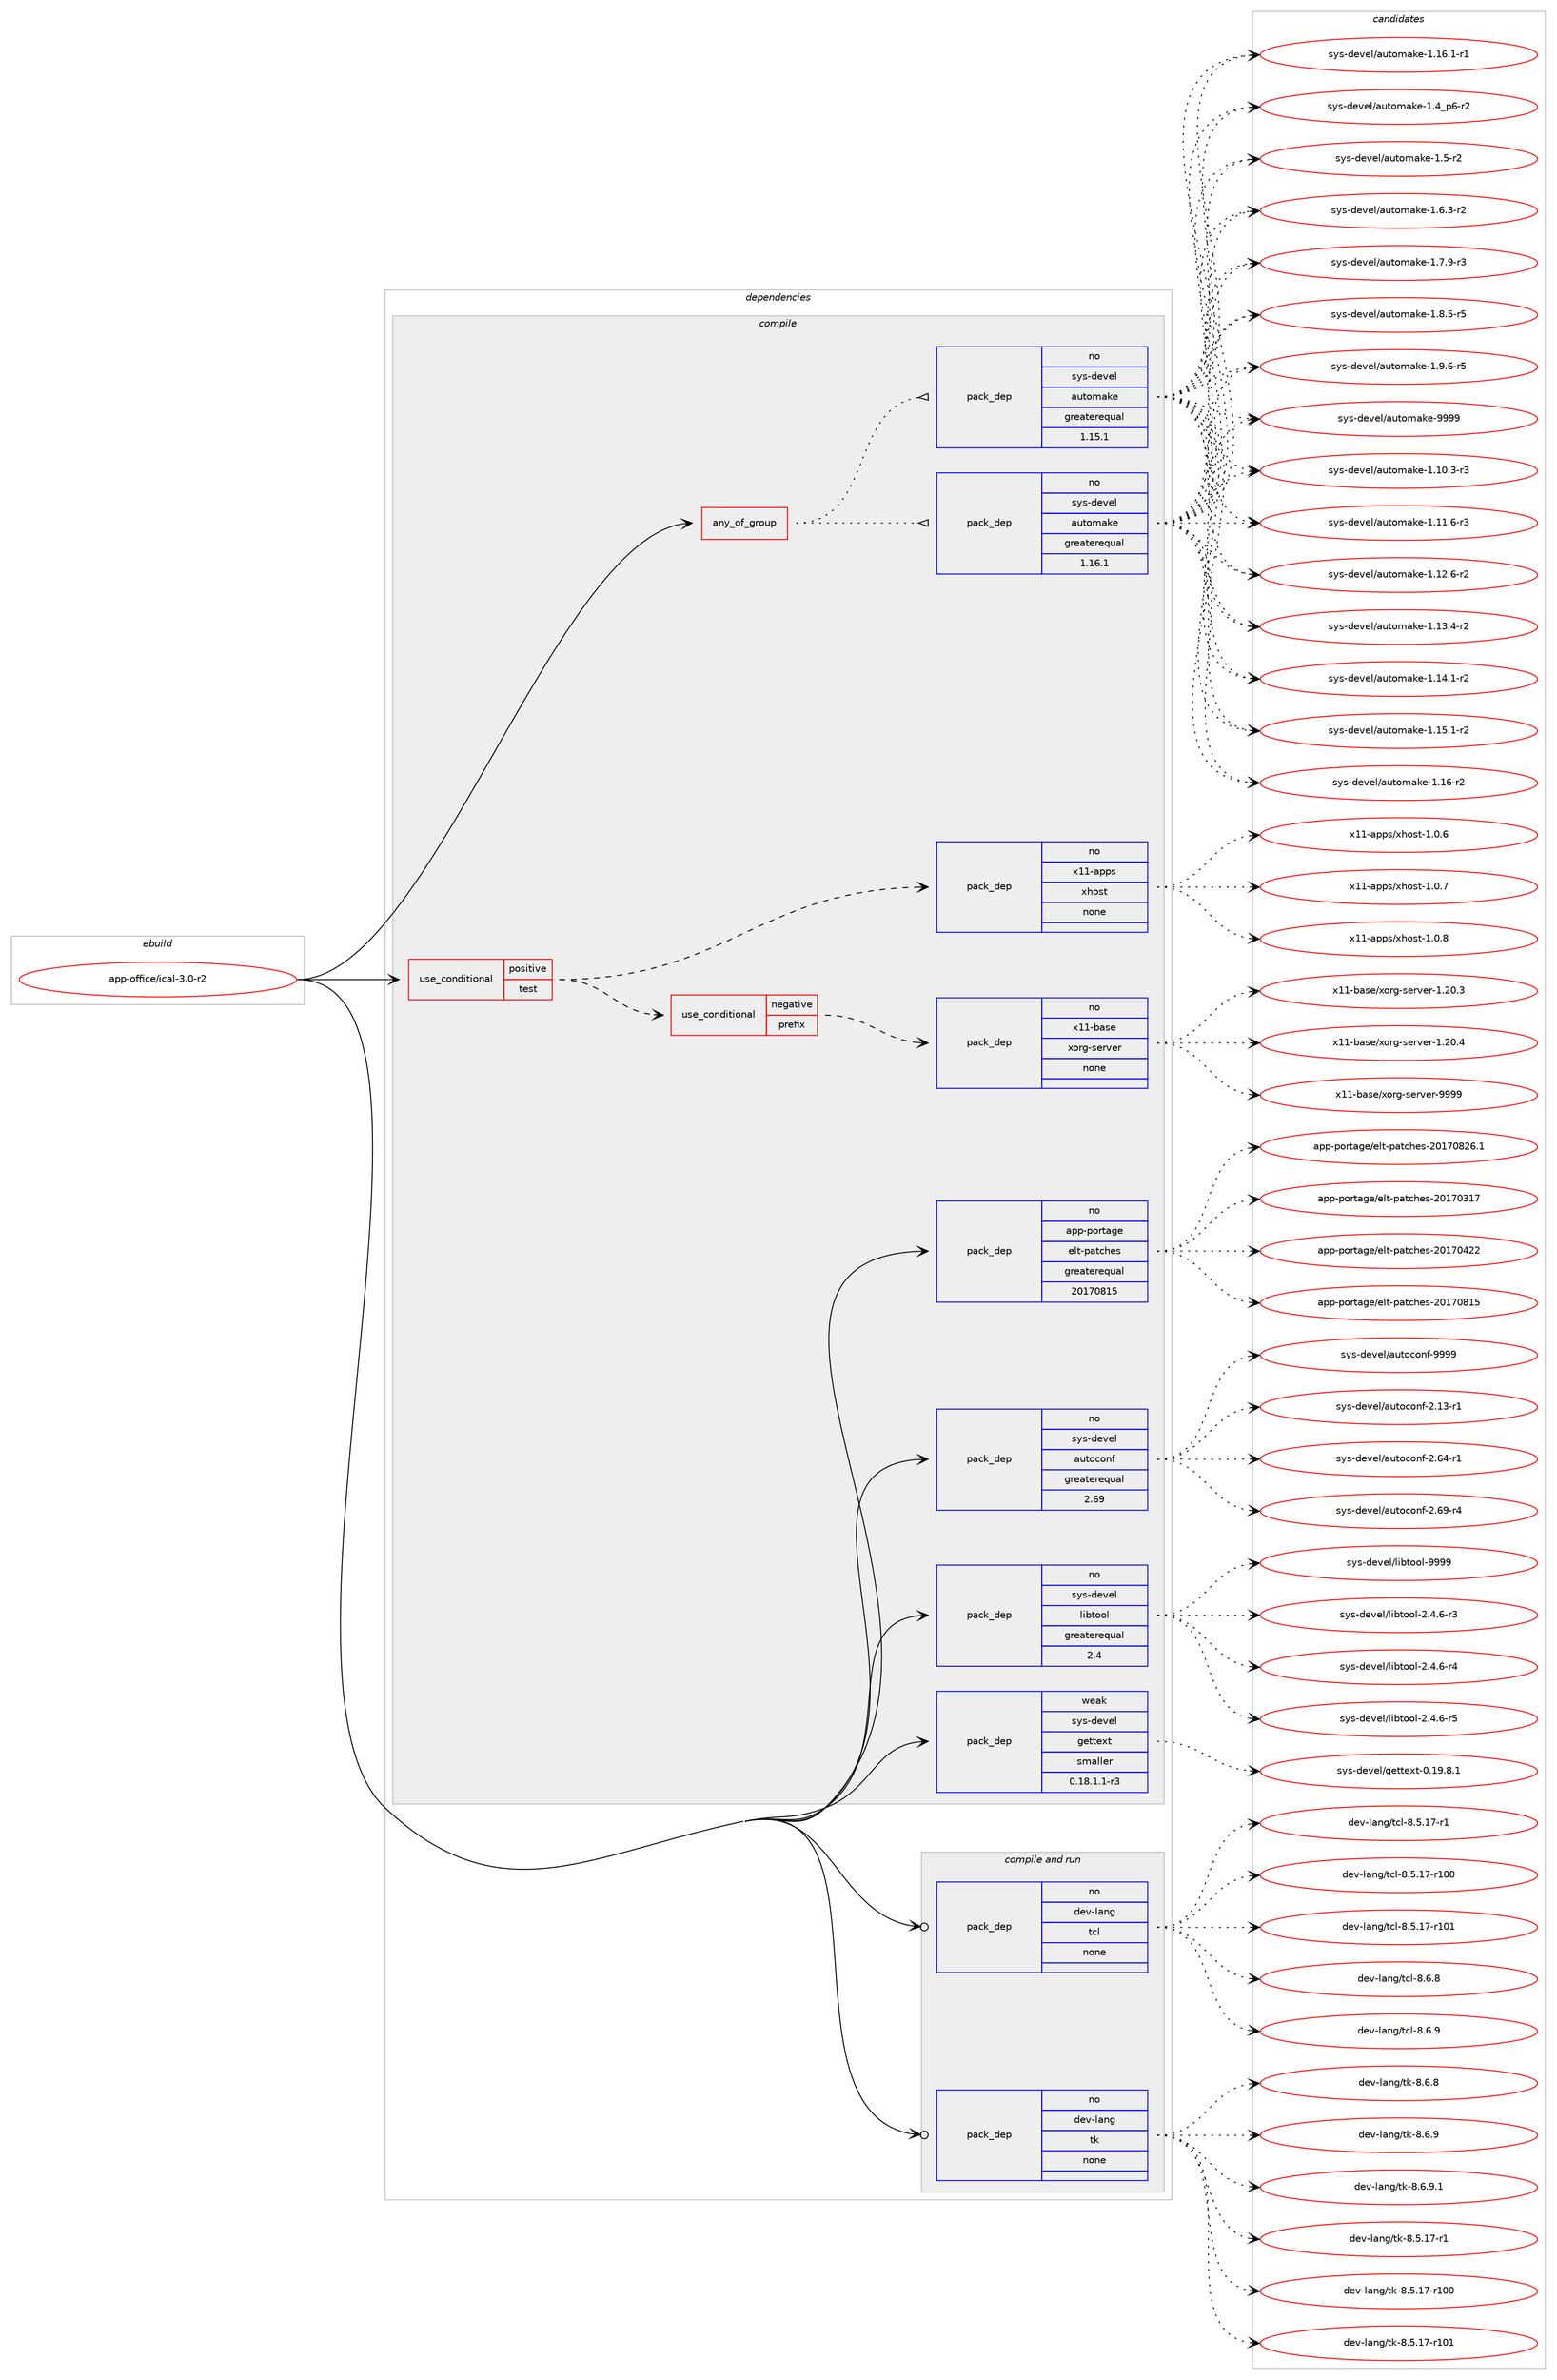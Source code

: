 digraph prolog {

# *************
# Graph options
# *************

newrank=true;
concentrate=true;
compound=true;
graph [rankdir=LR,fontname=Helvetica,fontsize=10,ranksep=1.5];#, ranksep=2.5, nodesep=0.2];
edge  [arrowhead=vee];
node  [fontname=Helvetica,fontsize=10];

# **********
# The ebuild
# **********

subgraph cluster_leftcol {
color=gray;
rank=same;
label=<<i>ebuild</i>>;
id [label="app-office/ical-3.0-r2", color=red, width=4, href="../app-office/ical-3.0-r2.svg"];
}

# ****************
# The dependencies
# ****************

subgraph cluster_midcol {
color=gray;
label=<<i>dependencies</i>>;
subgraph cluster_compile {
fillcolor="#eeeeee";
style=filled;
label=<<i>compile</i>>;
subgraph any19768 {
dependency1302994 [label=<<TABLE BORDER="0" CELLBORDER="1" CELLSPACING="0" CELLPADDING="4"><TR><TD CELLPADDING="10">any_of_group</TD></TR></TABLE>>, shape=none, color=red];subgraph pack928405 {
dependency1302995 [label=<<TABLE BORDER="0" CELLBORDER="1" CELLSPACING="0" CELLPADDING="4" WIDTH="220"><TR><TD ROWSPAN="6" CELLPADDING="30">pack_dep</TD></TR><TR><TD WIDTH="110">no</TD></TR><TR><TD>sys-devel</TD></TR><TR><TD>automake</TD></TR><TR><TD>greaterequal</TD></TR><TR><TD>1.16.1</TD></TR></TABLE>>, shape=none, color=blue];
}
dependency1302994:e -> dependency1302995:w [weight=20,style="dotted",arrowhead="oinv"];
subgraph pack928406 {
dependency1302996 [label=<<TABLE BORDER="0" CELLBORDER="1" CELLSPACING="0" CELLPADDING="4" WIDTH="220"><TR><TD ROWSPAN="6" CELLPADDING="30">pack_dep</TD></TR><TR><TD WIDTH="110">no</TD></TR><TR><TD>sys-devel</TD></TR><TR><TD>automake</TD></TR><TR><TD>greaterequal</TD></TR><TR><TD>1.15.1</TD></TR></TABLE>>, shape=none, color=blue];
}
dependency1302994:e -> dependency1302996:w [weight=20,style="dotted",arrowhead="oinv"];
}
id:e -> dependency1302994:w [weight=20,style="solid",arrowhead="vee"];
subgraph cond354279 {
dependency1302997 [label=<<TABLE BORDER="0" CELLBORDER="1" CELLSPACING="0" CELLPADDING="4"><TR><TD ROWSPAN="3" CELLPADDING="10">use_conditional</TD></TR><TR><TD>positive</TD></TR><TR><TD>test</TD></TR></TABLE>>, shape=none, color=red];
subgraph cond354280 {
dependency1302998 [label=<<TABLE BORDER="0" CELLBORDER="1" CELLSPACING="0" CELLPADDING="4"><TR><TD ROWSPAN="3" CELLPADDING="10">use_conditional</TD></TR><TR><TD>negative</TD></TR><TR><TD>prefix</TD></TR></TABLE>>, shape=none, color=red];
subgraph pack928407 {
dependency1302999 [label=<<TABLE BORDER="0" CELLBORDER="1" CELLSPACING="0" CELLPADDING="4" WIDTH="220"><TR><TD ROWSPAN="6" CELLPADDING="30">pack_dep</TD></TR><TR><TD WIDTH="110">no</TD></TR><TR><TD>x11-base</TD></TR><TR><TD>xorg-server</TD></TR><TR><TD>none</TD></TR><TR><TD></TD></TR></TABLE>>, shape=none, color=blue];
}
dependency1302998:e -> dependency1302999:w [weight=20,style="dashed",arrowhead="vee"];
}
dependency1302997:e -> dependency1302998:w [weight=20,style="dashed",arrowhead="vee"];
subgraph pack928408 {
dependency1303000 [label=<<TABLE BORDER="0" CELLBORDER="1" CELLSPACING="0" CELLPADDING="4" WIDTH="220"><TR><TD ROWSPAN="6" CELLPADDING="30">pack_dep</TD></TR><TR><TD WIDTH="110">no</TD></TR><TR><TD>x11-apps</TD></TR><TR><TD>xhost</TD></TR><TR><TD>none</TD></TR><TR><TD></TD></TR></TABLE>>, shape=none, color=blue];
}
dependency1302997:e -> dependency1303000:w [weight=20,style="dashed",arrowhead="vee"];
}
id:e -> dependency1302997:w [weight=20,style="solid",arrowhead="vee"];
subgraph pack928409 {
dependency1303001 [label=<<TABLE BORDER="0" CELLBORDER="1" CELLSPACING="0" CELLPADDING="4" WIDTH="220"><TR><TD ROWSPAN="6" CELLPADDING="30">pack_dep</TD></TR><TR><TD WIDTH="110">no</TD></TR><TR><TD>app-portage</TD></TR><TR><TD>elt-patches</TD></TR><TR><TD>greaterequal</TD></TR><TR><TD>20170815</TD></TR></TABLE>>, shape=none, color=blue];
}
id:e -> dependency1303001:w [weight=20,style="solid",arrowhead="vee"];
subgraph pack928410 {
dependency1303002 [label=<<TABLE BORDER="0" CELLBORDER="1" CELLSPACING="0" CELLPADDING="4" WIDTH="220"><TR><TD ROWSPAN="6" CELLPADDING="30">pack_dep</TD></TR><TR><TD WIDTH="110">no</TD></TR><TR><TD>sys-devel</TD></TR><TR><TD>autoconf</TD></TR><TR><TD>greaterequal</TD></TR><TR><TD>2.69</TD></TR></TABLE>>, shape=none, color=blue];
}
id:e -> dependency1303002:w [weight=20,style="solid",arrowhead="vee"];
subgraph pack928411 {
dependency1303003 [label=<<TABLE BORDER="0" CELLBORDER="1" CELLSPACING="0" CELLPADDING="4" WIDTH="220"><TR><TD ROWSPAN="6" CELLPADDING="30">pack_dep</TD></TR><TR><TD WIDTH="110">no</TD></TR><TR><TD>sys-devel</TD></TR><TR><TD>libtool</TD></TR><TR><TD>greaterequal</TD></TR><TR><TD>2.4</TD></TR></TABLE>>, shape=none, color=blue];
}
id:e -> dependency1303003:w [weight=20,style="solid",arrowhead="vee"];
subgraph pack928412 {
dependency1303004 [label=<<TABLE BORDER="0" CELLBORDER="1" CELLSPACING="0" CELLPADDING="4" WIDTH="220"><TR><TD ROWSPAN="6" CELLPADDING="30">pack_dep</TD></TR><TR><TD WIDTH="110">weak</TD></TR><TR><TD>sys-devel</TD></TR><TR><TD>gettext</TD></TR><TR><TD>smaller</TD></TR><TR><TD>0.18.1.1-r3</TD></TR></TABLE>>, shape=none, color=blue];
}
id:e -> dependency1303004:w [weight=20,style="solid",arrowhead="vee"];
}
subgraph cluster_compileandrun {
fillcolor="#eeeeee";
style=filled;
label=<<i>compile and run</i>>;
subgraph pack928413 {
dependency1303005 [label=<<TABLE BORDER="0" CELLBORDER="1" CELLSPACING="0" CELLPADDING="4" WIDTH="220"><TR><TD ROWSPAN="6" CELLPADDING="30">pack_dep</TD></TR><TR><TD WIDTH="110">no</TD></TR><TR><TD>dev-lang</TD></TR><TR><TD>tcl</TD></TR><TR><TD>none</TD></TR><TR><TD></TD></TR></TABLE>>, shape=none, color=blue];
}
id:e -> dependency1303005:w [weight=20,style="solid",arrowhead="odotvee"];
subgraph pack928414 {
dependency1303006 [label=<<TABLE BORDER="0" CELLBORDER="1" CELLSPACING="0" CELLPADDING="4" WIDTH="220"><TR><TD ROWSPAN="6" CELLPADDING="30">pack_dep</TD></TR><TR><TD WIDTH="110">no</TD></TR><TR><TD>dev-lang</TD></TR><TR><TD>tk</TD></TR><TR><TD>none</TD></TR><TR><TD></TD></TR></TABLE>>, shape=none, color=blue];
}
id:e -> dependency1303006:w [weight=20,style="solid",arrowhead="odotvee"];
}
subgraph cluster_run {
fillcolor="#eeeeee";
style=filled;
label=<<i>run</i>>;
}
}

# **************
# The candidates
# **************

subgraph cluster_choices {
rank=same;
color=gray;
label=<<i>candidates</i>>;

subgraph choice928405 {
color=black;
nodesep=1;
choice11512111545100101118101108479711711611110997107101454946494846514511451 [label="sys-devel/automake-1.10.3-r3", color=red, width=4,href="../sys-devel/automake-1.10.3-r3.svg"];
choice11512111545100101118101108479711711611110997107101454946494946544511451 [label="sys-devel/automake-1.11.6-r3", color=red, width=4,href="../sys-devel/automake-1.11.6-r3.svg"];
choice11512111545100101118101108479711711611110997107101454946495046544511450 [label="sys-devel/automake-1.12.6-r2", color=red, width=4,href="../sys-devel/automake-1.12.6-r2.svg"];
choice11512111545100101118101108479711711611110997107101454946495146524511450 [label="sys-devel/automake-1.13.4-r2", color=red, width=4,href="../sys-devel/automake-1.13.4-r2.svg"];
choice11512111545100101118101108479711711611110997107101454946495246494511450 [label="sys-devel/automake-1.14.1-r2", color=red, width=4,href="../sys-devel/automake-1.14.1-r2.svg"];
choice11512111545100101118101108479711711611110997107101454946495346494511450 [label="sys-devel/automake-1.15.1-r2", color=red, width=4,href="../sys-devel/automake-1.15.1-r2.svg"];
choice1151211154510010111810110847971171161111099710710145494649544511450 [label="sys-devel/automake-1.16-r2", color=red, width=4,href="../sys-devel/automake-1.16-r2.svg"];
choice11512111545100101118101108479711711611110997107101454946495446494511449 [label="sys-devel/automake-1.16.1-r1", color=red, width=4,href="../sys-devel/automake-1.16.1-r1.svg"];
choice115121115451001011181011084797117116111109971071014549465295112544511450 [label="sys-devel/automake-1.4_p6-r2", color=red, width=4,href="../sys-devel/automake-1.4_p6-r2.svg"];
choice11512111545100101118101108479711711611110997107101454946534511450 [label="sys-devel/automake-1.5-r2", color=red, width=4,href="../sys-devel/automake-1.5-r2.svg"];
choice115121115451001011181011084797117116111109971071014549465446514511450 [label="sys-devel/automake-1.6.3-r2", color=red, width=4,href="../sys-devel/automake-1.6.3-r2.svg"];
choice115121115451001011181011084797117116111109971071014549465546574511451 [label="sys-devel/automake-1.7.9-r3", color=red, width=4,href="../sys-devel/automake-1.7.9-r3.svg"];
choice115121115451001011181011084797117116111109971071014549465646534511453 [label="sys-devel/automake-1.8.5-r5", color=red, width=4,href="../sys-devel/automake-1.8.5-r5.svg"];
choice115121115451001011181011084797117116111109971071014549465746544511453 [label="sys-devel/automake-1.9.6-r5", color=red, width=4,href="../sys-devel/automake-1.9.6-r5.svg"];
choice115121115451001011181011084797117116111109971071014557575757 [label="sys-devel/automake-9999", color=red, width=4,href="../sys-devel/automake-9999.svg"];
dependency1302995:e -> choice11512111545100101118101108479711711611110997107101454946494846514511451:w [style=dotted,weight="100"];
dependency1302995:e -> choice11512111545100101118101108479711711611110997107101454946494946544511451:w [style=dotted,weight="100"];
dependency1302995:e -> choice11512111545100101118101108479711711611110997107101454946495046544511450:w [style=dotted,weight="100"];
dependency1302995:e -> choice11512111545100101118101108479711711611110997107101454946495146524511450:w [style=dotted,weight="100"];
dependency1302995:e -> choice11512111545100101118101108479711711611110997107101454946495246494511450:w [style=dotted,weight="100"];
dependency1302995:e -> choice11512111545100101118101108479711711611110997107101454946495346494511450:w [style=dotted,weight="100"];
dependency1302995:e -> choice1151211154510010111810110847971171161111099710710145494649544511450:w [style=dotted,weight="100"];
dependency1302995:e -> choice11512111545100101118101108479711711611110997107101454946495446494511449:w [style=dotted,weight="100"];
dependency1302995:e -> choice115121115451001011181011084797117116111109971071014549465295112544511450:w [style=dotted,weight="100"];
dependency1302995:e -> choice11512111545100101118101108479711711611110997107101454946534511450:w [style=dotted,weight="100"];
dependency1302995:e -> choice115121115451001011181011084797117116111109971071014549465446514511450:w [style=dotted,weight="100"];
dependency1302995:e -> choice115121115451001011181011084797117116111109971071014549465546574511451:w [style=dotted,weight="100"];
dependency1302995:e -> choice115121115451001011181011084797117116111109971071014549465646534511453:w [style=dotted,weight="100"];
dependency1302995:e -> choice115121115451001011181011084797117116111109971071014549465746544511453:w [style=dotted,weight="100"];
dependency1302995:e -> choice115121115451001011181011084797117116111109971071014557575757:w [style=dotted,weight="100"];
}
subgraph choice928406 {
color=black;
nodesep=1;
choice11512111545100101118101108479711711611110997107101454946494846514511451 [label="sys-devel/automake-1.10.3-r3", color=red, width=4,href="../sys-devel/automake-1.10.3-r3.svg"];
choice11512111545100101118101108479711711611110997107101454946494946544511451 [label="sys-devel/automake-1.11.6-r3", color=red, width=4,href="../sys-devel/automake-1.11.6-r3.svg"];
choice11512111545100101118101108479711711611110997107101454946495046544511450 [label="sys-devel/automake-1.12.6-r2", color=red, width=4,href="../sys-devel/automake-1.12.6-r2.svg"];
choice11512111545100101118101108479711711611110997107101454946495146524511450 [label="sys-devel/automake-1.13.4-r2", color=red, width=4,href="../sys-devel/automake-1.13.4-r2.svg"];
choice11512111545100101118101108479711711611110997107101454946495246494511450 [label="sys-devel/automake-1.14.1-r2", color=red, width=4,href="../sys-devel/automake-1.14.1-r2.svg"];
choice11512111545100101118101108479711711611110997107101454946495346494511450 [label="sys-devel/automake-1.15.1-r2", color=red, width=4,href="../sys-devel/automake-1.15.1-r2.svg"];
choice1151211154510010111810110847971171161111099710710145494649544511450 [label="sys-devel/automake-1.16-r2", color=red, width=4,href="../sys-devel/automake-1.16-r2.svg"];
choice11512111545100101118101108479711711611110997107101454946495446494511449 [label="sys-devel/automake-1.16.1-r1", color=red, width=4,href="../sys-devel/automake-1.16.1-r1.svg"];
choice115121115451001011181011084797117116111109971071014549465295112544511450 [label="sys-devel/automake-1.4_p6-r2", color=red, width=4,href="../sys-devel/automake-1.4_p6-r2.svg"];
choice11512111545100101118101108479711711611110997107101454946534511450 [label="sys-devel/automake-1.5-r2", color=red, width=4,href="../sys-devel/automake-1.5-r2.svg"];
choice115121115451001011181011084797117116111109971071014549465446514511450 [label="sys-devel/automake-1.6.3-r2", color=red, width=4,href="../sys-devel/automake-1.6.3-r2.svg"];
choice115121115451001011181011084797117116111109971071014549465546574511451 [label="sys-devel/automake-1.7.9-r3", color=red, width=4,href="../sys-devel/automake-1.7.9-r3.svg"];
choice115121115451001011181011084797117116111109971071014549465646534511453 [label="sys-devel/automake-1.8.5-r5", color=red, width=4,href="../sys-devel/automake-1.8.5-r5.svg"];
choice115121115451001011181011084797117116111109971071014549465746544511453 [label="sys-devel/automake-1.9.6-r5", color=red, width=4,href="../sys-devel/automake-1.9.6-r5.svg"];
choice115121115451001011181011084797117116111109971071014557575757 [label="sys-devel/automake-9999", color=red, width=4,href="../sys-devel/automake-9999.svg"];
dependency1302996:e -> choice11512111545100101118101108479711711611110997107101454946494846514511451:w [style=dotted,weight="100"];
dependency1302996:e -> choice11512111545100101118101108479711711611110997107101454946494946544511451:w [style=dotted,weight="100"];
dependency1302996:e -> choice11512111545100101118101108479711711611110997107101454946495046544511450:w [style=dotted,weight="100"];
dependency1302996:e -> choice11512111545100101118101108479711711611110997107101454946495146524511450:w [style=dotted,weight="100"];
dependency1302996:e -> choice11512111545100101118101108479711711611110997107101454946495246494511450:w [style=dotted,weight="100"];
dependency1302996:e -> choice11512111545100101118101108479711711611110997107101454946495346494511450:w [style=dotted,weight="100"];
dependency1302996:e -> choice1151211154510010111810110847971171161111099710710145494649544511450:w [style=dotted,weight="100"];
dependency1302996:e -> choice11512111545100101118101108479711711611110997107101454946495446494511449:w [style=dotted,weight="100"];
dependency1302996:e -> choice115121115451001011181011084797117116111109971071014549465295112544511450:w [style=dotted,weight="100"];
dependency1302996:e -> choice11512111545100101118101108479711711611110997107101454946534511450:w [style=dotted,weight="100"];
dependency1302996:e -> choice115121115451001011181011084797117116111109971071014549465446514511450:w [style=dotted,weight="100"];
dependency1302996:e -> choice115121115451001011181011084797117116111109971071014549465546574511451:w [style=dotted,weight="100"];
dependency1302996:e -> choice115121115451001011181011084797117116111109971071014549465646534511453:w [style=dotted,weight="100"];
dependency1302996:e -> choice115121115451001011181011084797117116111109971071014549465746544511453:w [style=dotted,weight="100"];
dependency1302996:e -> choice115121115451001011181011084797117116111109971071014557575757:w [style=dotted,weight="100"];
}
subgraph choice928407 {
color=black;
nodesep=1;
choice1204949459897115101471201111141034511510111411810111445494650484651 [label="x11-base/xorg-server-1.20.3", color=red, width=4,href="../x11-base/xorg-server-1.20.3.svg"];
choice1204949459897115101471201111141034511510111411810111445494650484652 [label="x11-base/xorg-server-1.20.4", color=red, width=4,href="../x11-base/xorg-server-1.20.4.svg"];
choice120494945989711510147120111114103451151011141181011144557575757 [label="x11-base/xorg-server-9999", color=red, width=4,href="../x11-base/xorg-server-9999.svg"];
dependency1302999:e -> choice1204949459897115101471201111141034511510111411810111445494650484651:w [style=dotted,weight="100"];
dependency1302999:e -> choice1204949459897115101471201111141034511510111411810111445494650484652:w [style=dotted,weight="100"];
dependency1302999:e -> choice120494945989711510147120111114103451151011141181011144557575757:w [style=dotted,weight="100"];
}
subgraph choice928408 {
color=black;
nodesep=1;
choice1204949459711211211547120104111115116454946484654 [label="x11-apps/xhost-1.0.6", color=red, width=4,href="../x11-apps/xhost-1.0.6.svg"];
choice1204949459711211211547120104111115116454946484655 [label="x11-apps/xhost-1.0.7", color=red, width=4,href="../x11-apps/xhost-1.0.7.svg"];
choice1204949459711211211547120104111115116454946484656 [label="x11-apps/xhost-1.0.8", color=red, width=4,href="../x11-apps/xhost-1.0.8.svg"];
dependency1303000:e -> choice1204949459711211211547120104111115116454946484654:w [style=dotted,weight="100"];
dependency1303000:e -> choice1204949459711211211547120104111115116454946484655:w [style=dotted,weight="100"];
dependency1303000:e -> choice1204949459711211211547120104111115116454946484656:w [style=dotted,weight="100"];
}
subgraph choice928409 {
color=black;
nodesep=1;
choice97112112451121111141169710310147101108116451129711699104101115455048495548514955 [label="app-portage/elt-patches-20170317", color=red, width=4,href="../app-portage/elt-patches-20170317.svg"];
choice97112112451121111141169710310147101108116451129711699104101115455048495548525050 [label="app-portage/elt-patches-20170422", color=red, width=4,href="../app-portage/elt-patches-20170422.svg"];
choice97112112451121111141169710310147101108116451129711699104101115455048495548564953 [label="app-portage/elt-patches-20170815", color=red, width=4,href="../app-portage/elt-patches-20170815.svg"];
choice971121124511211111411697103101471011081164511297116991041011154550484955485650544649 [label="app-portage/elt-patches-20170826.1", color=red, width=4,href="../app-portage/elt-patches-20170826.1.svg"];
dependency1303001:e -> choice97112112451121111141169710310147101108116451129711699104101115455048495548514955:w [style=dotted,weight="100"];
dependency1303001:e -> choice97112112451121111141169710310147101108116451129711699104101115455048495548525050:w [style=dotted,weight="100"];
dependency1303001:e -> choice97112112451121111141169710310147101108116451129711699104101115455048495548564953:w [style=dotted,weight="100"];
dependency1303001:e -> choice971121124511211111411697103101471011081164511297116991041011154550484955485650544649:w [style=dotted,weight="100"];
}
subgraph choice928410 {
color=black;
nodesep=1;
choice1151211154510010111810110847971171161119911111010245504649514511449 [label="sys-devel/autoconf-2.13-r1", color=red, width=4,href="../sys-devel/autoconf-2.13-r1.svg"];
choice1151211154510010111810110847971171161119911111010245504654524511449 [label="sys-devel/autoconf-2.64-r1", color=red, width=4,href="../sys-devel/autoconf-2.64-r1.svg"];
choice1151211154510010111810110847971171161119911111010245504654574511452 [label="sys-devel/autoconf-2.69-r4", color=red, width=4,href="../sys-devel/autoconf-2.69-r4.svg"];
choice115121115451001011181011084797117116111991111101024557575757 [label="sys-devel/autoconf-9999", color=red, width=4,href="../sys-devel/autoconf-9999.svg"];
dependency1303002:e -> choice1151211154510010111810110847971171161119911111010245504649514511449:w [style=dotted,weight="100"];
dependency1303002:e -> choice1151211154510010111810110847971171161119911111010245504654524511449:w [style=dotted,weight="100"];
dependency1303002:e -> choice1151211154510010111810110847971171161119911111010245504654574511452:w [style=dotted,weight="100"];
dependency1303002:e -> choice115121115451001011181011084797117116111991111101024557575757:w [style=dotted,weight="100"];
}
subgraph choice928411 {
color=black;
nodesep=1;
choice1151211154510010111810110847108105981161111111084550465246544511451 [label="sys-devel/libtool-2.4.6-r3", color=red, width=4,href="../sys-devel/libtool-2.4.6-r3.svg"];
choice1151211154510010111810110847108105981161111111084550465246544511452 [label="sys-devel/libtool-2.4.6-r4", color=red, width=4,href="../sys-devel/libtool-2.4.6-r4.svg"];
choice1151211154510010111810110847108105981161111111084550465246544511453 [label="sys-devel/libtool-2.4.6-r5", color=red, width=4,href="../sys-devel/libtool-2.4.6-r5.svg"];
choice1151211154510010111810110847108105981161111111084557575757 [label="sys-devel/libtool-9999", color=red, width=4,href="../sys-devel/libtool-9999.svg"];
dependency1303003:e -> choice1151211154510010111810110847108105981161111111084550465246544511451:w [style=dotted,weight="100"];
dependency1303003:e -> choice1151211154510010111810110847108105981161111111084550465246544511452:w [style=dotted,weight="100"];
dependency1303003:e -> choice1151211154510010111810110847108105981161111111084550465246544511453:w [style=dotted,weight="100"];
dependency1303003:e -> choice1151211154510010111810110847108105981161111111084557575757:w [style=dotted,weight="100"];
}
subgraph choice928412 {
color=black;
nodesep=1;
choice1151211154510010111810110847103101116116101120116454846495746564649 [label="sys-devel/gettext-0.19.8.1", color=red, width=4,href="../sys-devel/gettext-0.19.8.1.svg"];
dependency1303004:e -> choice1151211154510010111810110847103101116116101120116454846495746564649:w [style=dotted,weight="100"];
}
subgraph choice928413 {
color=black;
nodesep=1;
choice10010111845108971101034711699108455646534649554511449 [label="dev-lang/tcl-8.5.17-r1", color=red, width=4,href="../dev-lang/tcl-8.5.17-r1.svg"];
choice100101118451089711010347116991084556465346495545114494848 [label="dev-lang/tcl-8.5.17-r100", color=red, width=4,href="../dev-lang/tcl-8.5.17-r100.svg"];
choice100101118451089711010347116991084556465346495545114494849 [label="dev-lang/tcl-8.5.17-r101", color=red, width=4,href="../dev-lang/tcl-8.5.17-r101.svg"];
choice10010111845108971101034711699108455646544656 [label="dev-lang/tcl-8.6.8", color=red, width=4,href="../dev-lang/tcl-8.6.8.svg"];
choice10010111845108971101034711699108455646544657 [label="dev-lang/tcl-8.6.9", color=red, width=4,href="../dev-lang/tcl-8.6.9.svg"];
dependency1303005:e -> choice10010111845108971101034711699108455646534649554511449:w [style=dotted,weight="100"];
dependency1303005:e -> choice100101118451089711010347116991084556465346495545114494848:w [style=dotted,weight="100"];
dependency1303005:e -> choice100101118451089711010347116991084556465346495545114494849:w [style=dotted,weight="100"];
dependency1303005:e -> choice10010111845108971101034711699108455646544656:w [style=dotted,weight="100"];
dependency1303005:e -> choice10010111845108971101034711699108455646544657:w [style=dotted,weight="100"];
}
subgraph choice928414 {
color=black;
nodesep=1;
choice100101118451089711010347116107455646534649554511449 [label="dev-lang/tk-8.5.17-r1", color=red, width=4,href="../dev-lang/tk-8.5.17-r1.svg"];
choice1001011184510897110103471161074556465346495545114494848 [label="dev-lang/tk-8.5.17-r100", color=red, width=4,href="../dev-lang/tk-8.5.17-r100.svg"];
choice1001011184510897110103471161074556465346495545114494849 [label="dev-lang/tk-8.5.17-r101", color=red, width=4,href="../dev-lang/tk-8.5.17-r101.svg"];
choice100101118451089711010347116107455646544656 [label="dev-lang/tk-8.6.8", color=red, width=4,href="../dev-lang/tk-8.6.8.svg"];
choice100101118451089711010347116107455646544657 [label="dev-lang/tk-8.6.9", color=red, width=4,href="../dev-lang/tk-8.6.9.svg"];
choice1001011184510897110103471161074556465446574649 [label="dev-lang/tk-8.6.9.1", color=red, width=4,href="../dev-lang/tk-8.6.9.1.svg"];
dependency1303006:e -> choice100101118451089711010347116107455646534649554511449:w [style=dotted,weight="100"];
dependency1303006:e -> choice1001011184510897110103471161074556465346495545114494848:w [style=dotted,weight="100"];
dependency1303006:e -> choice1001011184510897110103471161074556465346495545114494849:w [style=dotted,weight="100"];
dependency1303006:e -> choice100101118451089711010347116107455646544656:w [style=dotted,weight="100"];
dependency1303006:e -> choice100101118451089711010347116107455646544657:w [style=dotted,weight="100"];
dependency1303006:e -> choice1001011184510897110103471161074556465446574649:w [style=dotted,weight="100"];
}
}

}
